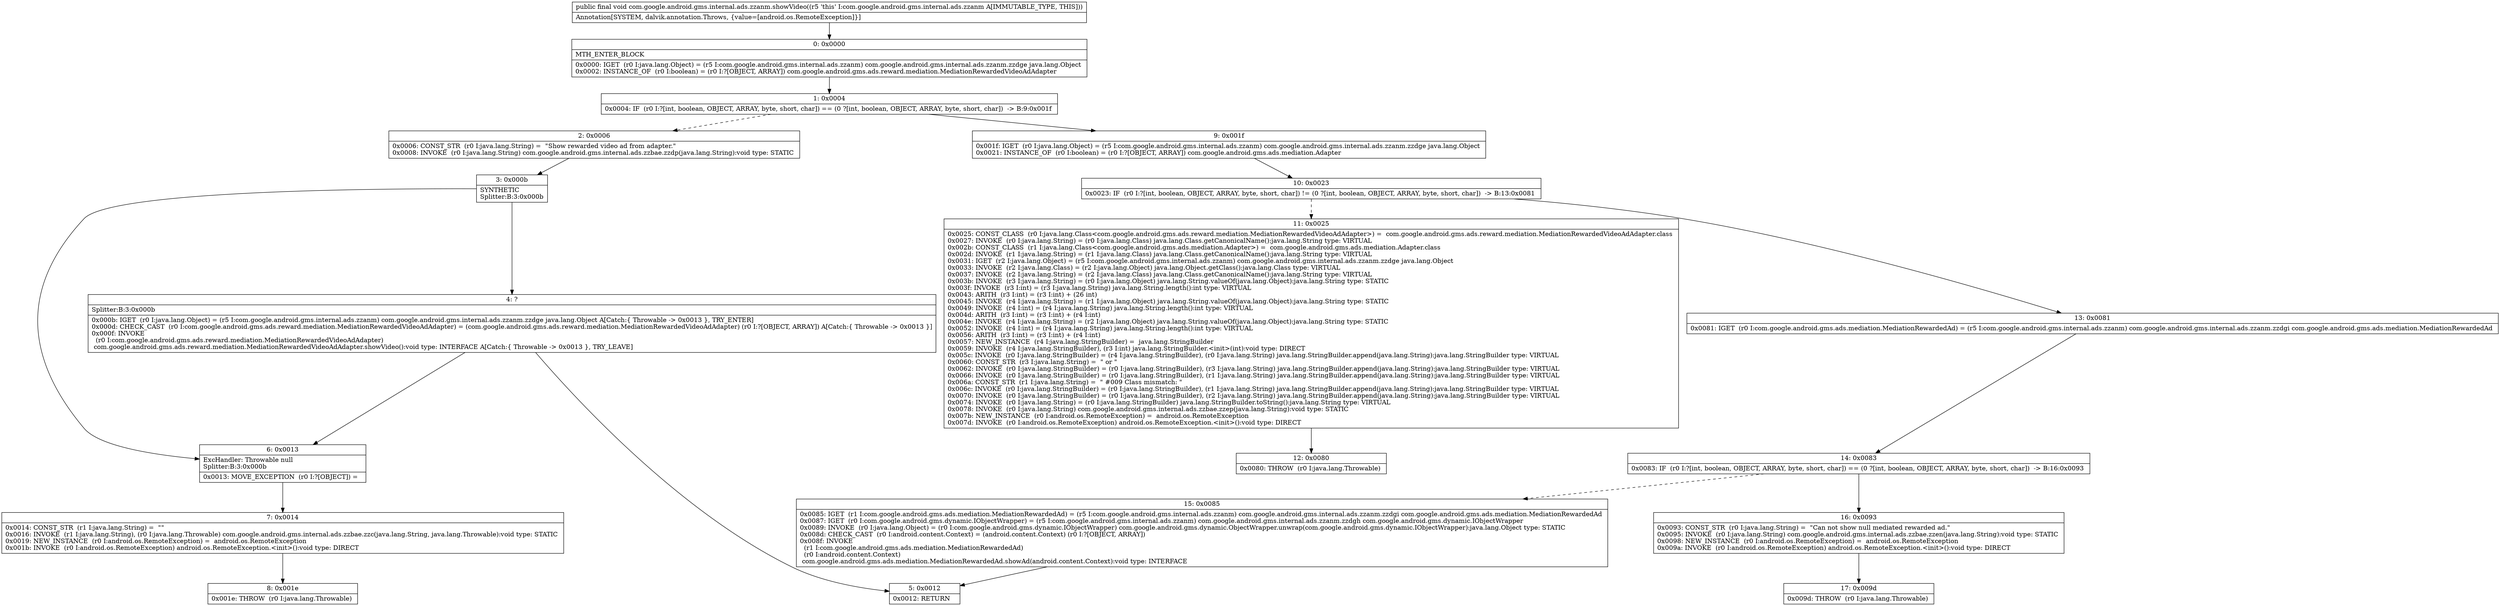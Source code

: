 digraph "CFG forcom.google.android.gms.internal.ads.zzanm.showVideo()V" {
Node_0 [shape=record,label="{0\:\ 0x0000|MTH_ENTER_BLOCK\l|0x0000: IGET  (r0 I:java.lang.Object) = (r5 I:com.google.android.gms.internal.ads.zzanm) com.google.android.gms.internal.ads.zzanm.zzdge java.lang.Object \l0x0002: INSTANCE_OF  (r0 I:boolean) = (r0 I:?[OBJECT, ARRAY]) com.google.android.gms.ads.reward.mediation.MediationRewardedVideoAdAdapter \l}"];
Node_1 [shape=record,label="{1\:\ 0x0004|0x0004: IF  (r0 I:?[int, boolean, OBJECT, ARRAY, byte, short, char]) == (0 ?[int, boolean, OBJECT, ARRAY, byte, short, char])  \-\> B:9:0x001f \l}"];
Node_2 [shape=record,label="{2\:\ 0x0006|0x0006: CONST_STR  (r0 I:java.lang.String) =  \"Show rewarded video ad from adapter.\" \l0x0008: INVOKE  (r0 I:java.lang.String) com.google.android.gms.internal.ads.zzbae.zzdp(java.lang.String):void type: STATIC \l}"];
Node_3 [shape=record,label="{3\:\ 0x000b|SYNTHETIC\lSplitter:B:3:0x000b\l}"];
Node_4 [shape=record,label="{4\:\ ?|Splitter:B:3:0x000b\l|0x000b: IGET  (r0 I:java.lang.Object) = (r5 I:com.google.android.gms.internal.ads.zzanm) com.google.android.gms.internal.ads.zzanm.zzdge java.lang.Object A[Catch:\{ Throwable \-\> 0x0013 \}, TRY_ENTER]\l0x000d: CHECK_CAST  (r0 I:com.google.android.gms.ads.reward.mediation.MediationRewardedVideoAdAdapter) = (com.google.android.gms.ads.reward.mediation.MediationRewardedVideoAdAdapter) (r0 I:?[OBJECT, ARRAY]) A[Catch:\{ Throwable \-\> 0x0013 \}]\l0x000f: INVOKE  \l  (r0 I:com.google.android.gms.ads.reward.mediation.MediationRewardedVideoAdAdapter)\l com.google.android.gms.ads.reward.mediation.MediationRewardedVideoAdAdapter.showVideo():void type: INTERFACE A[Catch:\{ Throwable \-\> 0x0013 \}, TRY_LEAVE]\l}"];
Node_5 [shape=record,label="{5\:\ 0x0012|0x0012: RETURN   \l}"];
Node_6 [shape=record,label="{6\:\ 0x0013|ExcHandler: Throwable null\lSplitter:B:3:0x000b\l|0x0013: MOVE_EXCEPTION  (r0 I:?[OBJECT]) =  \l}"];
Node_7 [shape=record,label="{7\:\ 0x0014|0x0014: CONST_STR  (r1 I:java.lang.String) =  \"\" \l0x0016: INVOKE  (r1 I:java.lang.String), (r0 I:java.lang.Throwable) com.google.android.gms.internal.ads.zzbae.zzc(java.lang.String, java.lang.Throwable):void type: STATIC \l0x0019: NEW_INSTANCE  (r0 I:android.os.RemoteException) =  android.os.RemoteException \l0x001b: INVOKE  (r0 I:android.os.RemoteException) android.os.RemoteException.\<init\>():void type: DIRECT \l}"];
Node_8 [shape=record,label="{8\:\ 0x001e|0x001e: THROW  (r0 I:java.lang.Throwable) \l}"];
Node_9 [shape=record,label="{9\:\ 0x001f|0x001f: IGET  (r0 I:java.lang.Object) = (r5 I:com.google.android.gms.internal.ads.zzanm) com.google.android.gms.internal.ads.zzanm.zzdge java.lang.Object \l0x0021: INSTANCE_OF  (r0 I:boolean) = (r0 I:?[OBJECT, ARRAY]) com.google.android.gms.ads.mediation.Adapter \l}"];
Node_10 [shape=record,label="{10\:\ 0x0023|0x0023: IF  (r0 I:?[int, boolean, OBJECT, ARRAY, byte, short, char]) != (0 ?[int, boolean, OBJECT, ARRAY, byte, short, char])  \-\> B:13:0x0081 \l}"];
Node_11 [shape=record,label="{11\:\ 0x0025|0x0025: CONST_CLASS  (r0 I:java.lang.Class\<com.google.android.gms.ads.reward.mediation.MediationRewardedVideoAdAdapter\>) =  com.google.android.gms.ads.reward.mediation.MediationRewardedVideoAdAdapter.class \l0x0027: INVOKE  (r0 I:java.lang.String) = (r0 I:java.lang.Class) java.lang.Class.getCanonicalName():java.lang.String type: VIRTUAL \l0x002b: CONST_CLASS  (r1 I:java.lang.Class\<com.google.android.gms.ads.mediation.Adapter\>) =  com.google.android.gms.ads.mediation.Adapter.class \l0x002d: INVOKE  (r1 I:java.lang.String) = (r1 I:java.lang.Class) java.lang.Class.getCanonicalName():java.lang.String type: VIRTUAL \l0x0031: IGET  (r2 I:java.lang.Object) = (r5 I:com.google.android.gms.internal.ads.zzanm) com.google.android.gms.internal.ads.zzanm.zzdge java.lang.Object \l0x0033: INVOKE  (r2 I:java.lang.Class) = (r2 I:java.lang.Object) java.lang.Object.getClass():java.lang.Class type: VIRTUAL \l0x0037: INVOKE  (r2 I:java.lang.String) = (r2 I:java.lang.Class) java.lang.Class.getCanonicalName():java.lang.String type: VIRTUAL \l0x003b: INVOKE  (r3 I:java.lang.String) = (r0 I:java.lang.Object) java.lang.String.valueOf(java.lang.Object):java.lang.String type: STATIC \l0x003f: INVOKE  (r3 I:int) = (r3 I:java.lang.String) java.lang.String.length():int type: VIRTUAL \l0x0043: ARITH  (r3 I:int) = (r3 I:int) + (26 int) \l0x0045: INVOKE  (r4 I:java.lang.String) = (r1 I:java.lang.Object) java.lang.String.valueOf(java.lang.Object):java.lang.String type: STATIC \l0x0049: INVOKE  (r4 I:int) = (r4 I:java.lang.String) java.lang.String.length():int type: VIRTUAL \l0x004d: ARITH  (r3 I:int) = (r3 I:int) + (r4 I:int) \l0x004e: INVOKE  (r4 I:java.lang.String) = (r2 I:java.lang.Object) java.lang.String.valueOf(java.lang.Object):java.lang.String type: STATIC \l0x0052: INVOKE  (r4 I:int) = (r4 I:java.lang.String) java.lang.String.length():int type: VIRTUAL \l0x0056: ARITH  (r3 I:int) = (r3 I:int) + (r4 I:int) \l0x0057: NEW_INSTANCE  (r4 I:java.lang.StringBuilder) =  java.lang.StringBuilder \l0x0059: INVOKE  (r4 I:java.lang.StringBuilder), (r3 I:int) java.lang.StringBuilder.\<init\>(int):void type: DIRECT \l0x005c: INVOKE  (r0 I:java.lang.StringBuilder) = (r4 I:java.lang.StringBuilder), (r0 I:java.lang.String) java.lang.StringBuilder.append(java.lang.String):java.lang.StringBuilder type: VIRTUAL \l0x0060: CONST_STR  (r3 I:java.lang.String) =  \" or \" \l0x0062: INVOKE  (r0 I:java.lang.StringBuilder) = (r0 I:java.lang.StringBuilder), (r3 I:java.lang.String) java.lang.StringBuilder.append(java.lang.String):java.lang.StringBuilder type: VIRTUAL \l0x0066: INVOKE  (r0 I:java.lang.StringBuilder) = (r0 I:java.lang.StringBuilder), (r1 I:java.lang.String) java.lang.StringBuilder.append(java.lang.String):java.lang.StringBuilder type: VIRTUAL \l0x006a: CONST_STR  (r1 I:java.lang.String) =  \" #009 Class mismatch: \" \l0x006c: INVOKE  (r0 I:java.lang.StringBuilder) = (r0 I:java.lang.StringBuilder), (r1 I:java.lang.String) java.lang.StringBuilder.append(java.lang.String):java.lang.StringBuilder type: VIRTUAL \l0x0070: INVOKE  (r0 I:java.lang.StringBuilder) = (r0 I:java.lang.StringBuilder), (r2 I:java.lang.String) java.lang.StringBuilder.append(java.lang.String):java.lang.StringBuilder type: VIRTUAL \l0x0074: INVOKE  (r0 I:java.lang.String) = (r0 I:java.lang.StringBuilder) java.lang.StringBuilder.toString():java.lang.String type: VIRTUAL \l0x0078: INVOKE  (r0 I:java.lang.String) com.google.android.gms.internal.ads.zzbae.zzep(java.lang.String):void type: STATIC \l0x007b: NEW_INSTANCE  (r0 I:android.os.RemoteException) =  android.os.RemoteException \l0x007d: INVOKE  (r0 I:android.os.RemoteException) android.os.RemoteException.\<init\>():void type: DIRECT \l}"];
Node_12 [shape=record,label="{12\:\ 0x0080|0x0080: THROW  (r0 I:java.lang.Throwable) \l}"];
Node_13 [shape=record,label="{13\:\ 0x0081|0x0081: IGET  (r0 I:com.google.android.gms.ads.mediation.MediationRewardedAd) = (r5 I:com.google.android.gms.internal.ads.zzanm) com.google.android.gms.internal.ads.zzanm.zzdgi com.google.android.gms.ads.mediation.MediationRewardedAd \l}"];
Node_14 [shape=record,label="{14\:\ 0x0083|0x0083: IF  (r0 I:?[int, boolean, OBJECT, ARRAY, byte, short, char]) == (0 ?[int, boolean, OBJECT, ARRAY, byte, short, char])  \-\> B:16:0x0093 \l}"];
Node_15 [shape=record,label="{15\:\ 0x0085|0x0085: IGET  (r1 I:com.google.android.gms.ads.mediation.MediationRewardedAd) = (r5 I:com.google.android.gms.internal.ads.zzanm) com.google.android.gms.internal.ads.zzanm.zzdgi com.google.android.gms.ads.mediation.MediationRewardedAd \l0x0087: IGET  (r0 I:com.google.android.gms.dynamic.IObjectWrapper) = (r5 I:com.google.android.gms.internal.ads.zzanm) com.google.android.gms.internal.ads.zzanm.zzdgh com.google.android.gms.dynamic.IObjectWrapper \l0x0089: INVOKE  (r0 I:java.lang.Object) = (r0 I:com.google.android.gms.dynamic.IObjectWrapper) com.google.android.gms.dynamic.ObjectWrapper.unwrap(com.google.android.gms.dynamic.IObjectWrapper):java.lang.Object type: STATIC \l0x008d: CHECK_CAST  (r0 I:android.content.Context) = (android.content.Context) (r0 I:?[OBJECT, ARRAY]) \l0x008f: INVOKE  \l  (r1 I:com.google.android.gms.ads.mediation.MediationRewardedAd)\l  (r0 I:android.content.Context)\l com.google.android.gms.ads.mediation.MediationRewardedAd.showAd(android.content.Context):void type: INTERFACE \l}"];
Node_16 [shape=record,label="{16\:\ 0x0093|0x0093: CONST_STR  (r0 I:java.lang.String) =  \"Can not show null mediated rewarded ad.\" \l0x0095: INVOKE  (r0 I:java.lang.String) com.google.android.gms.internal.ads.zzbae.zzen(java.lang.String):void type: STATIC \l0x0098: NEW_INSTANCE  (r0 I:android.os.RemoteException) =  android.os.RemoteException \l0x009a: INVOKE  (r0 I:android.os.RemoteException) android.os.RemoteException.\<init\>():void type: DIRECT \l}"];
Node_17 [shape=record,label="{17\:\ 0x009d|0x009d: THROW  (r0 I:java.lang.Throwable) \l}"];
MethodNode[shape=record,label="{public final void com.google.android.gms.internal.ads.zzanm.showVideo((r5 'this' I:com.google.android.gms.internal.ads.zzanm A[IMMUTABLE_TYPE, THIS]))  | Annotation[SYSTEM, dalvik.annotation.Throws, \{value=[android.os.RemoteException]\}]\l}"];
MethodNode -> Node_0;
Node_0 -> Node_1;
Node_1 -> Node_2[style=dashed];
Node_1 -> Node_9;
Node_2 -> Node_3;
Node_3 -> Node_4;
Node_3 -> Node_6;
Node_4 -> Node_5;
Node_4 -> Node_6;
Node_6 -> Node_7;
Node_7 -> Node_8;
Node_9 -> Node_10;
Node_10 -> Node_11[style=dashed];
Node_10 -> Node_13;
Node_11 -> Node_12;
Node_13 -> Node_14;
Node_14 -> Node_15[style=dashed];
Node_14 -> Node_16;
Node_15 -> Node_5;
Node_16 -> Node_17;
}

